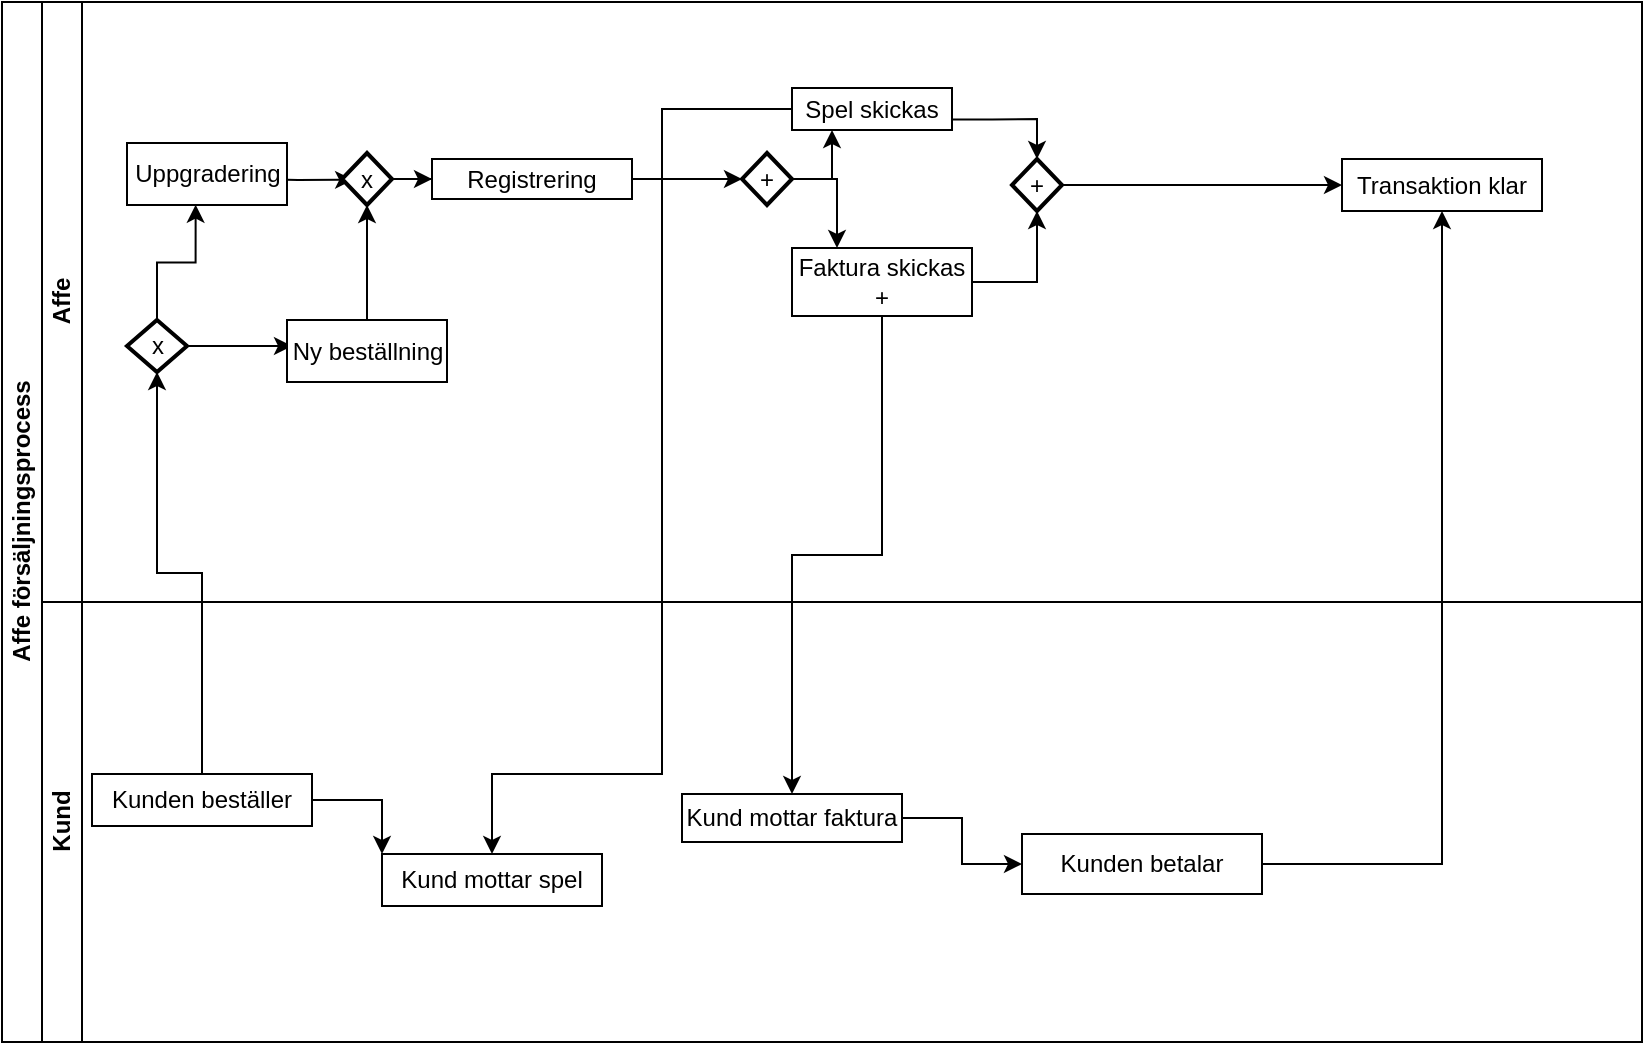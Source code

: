 <mxfile version="24.7.17">
  <diagram id="prtHgNgQTEPvFCAcTncT" name="Page-1">
    <mxGraphModel dx="1853" dy="659" grid="1" gridSize="10" guides="1" tooltips="1" connect="1" arrows="1" fold="1" page="1" pageScale="1" pageWidth="827" pageHeight="1169" math="0" shadow="0">
      <root>
        <mxCell id="0" />
        <mxCell id="1" parent="0" />
        <mxCell id="dNxyNK7c78bLwvsdeMH5-19" value="Affe försäljningsprocess" style="swimlane;html=1;childLayout=stackLayout;resizeParent=1;resizeParentMax=0;horizontal=0;startSize=20;horizontalStack=0;" parent="1" vertex="1">
          <mxGeometry x="-700" y="394" width="820" height="520" as="geometry" />
        </mxCell>
        <mxCell id="dNxyNK7c78bLwvsdeMH5-20" value="Affe" style="swimlane;html=1;startSize=20;horizontal=0;" parent="dNxyNK7c78bLwvsdeMH5-19" vertex="1">
          <mxGeometry x="20" width="800" height="300" as="geometry" />
        </mxCell>
        <mxCell id="jPxzbFxAUlHFV_T5EtKn-10" style="edgeStyle=orthogonalEdgeStyle;rounded=0;orthogonalLoop=1;jettySize=auto;html=1;entryX=0.429;entryY=0.995;entryDx=0;entryDy=0;entryPerimeter=0;" edge="1" parent="dNxyNK7c78bLwvsdeMH5-20" source="jPxzbFxAUlHFV_T5EtKn-9" target="jPxzbFxAUlHFV_T5EtKn-12">
          <mxGeometry relative="1" as="geometry">
            <mxPoint x="65" y="109" as="targetPoint" />
          </mxGeometry>
        </mxCell>
        <mxCell id="jPxzbFxAUlHFV_T5EtKn-11" style="edgeStyle=orthogonalEdgeStyle;rounded=0;orthogonalLoop=1;jettySize=auto;html=1;exitX=1;exitY=0.5;exitDx=0;exitDy=0;exitPerimeter=0;" edge="1" parent="dNxyNK7c78bLwvsdeMH5-20" source="jPxzbFxAUlHFV_T5EtKn-9">
          <mxGeometry relative="1" as="geometry">
            <mxPoint x="125" y="172" as="targetPoint" />
          </mxGeometry>
        </mxCell>
        <mxCell id="jPxzbFxAUlHFV_T5EtKn-9" value="x" style="strokeWidth=2;html=1;shape=mxgraph.flowchart.decision;whiteSpace=wrap;" vertex="1" parent="dNxyNK7c78bLwvsdeMH5-20">
          <mxGeometry x="42.5" y="159" width="30" height="26" as="geometry" />
        </mxCell>
        <mxCell id="jPxzbFxAUlHFV_T5EtKn-17" style="edgeStyle=orthogonalEdgeStyle;rounded=0;orthogonalLoop=1;jettySize=auto;html=1;exitX=1;exitY=0.5;exitDx=0;exitDy=0;entryX=0.223;entryY=0.516;entryDx=0;entryDy=0;entryPerimeter=0;" edge="1" parent="dNxyNK7c78bLwvsdeMH5-20" target="jPxzbFxAUlHFV_T5EtKn-15">
          <mxGeometry relative="1" as="geometry">
            <mxPoint x="135" y="88.154" as="targetPoint" />
            <mxPoint x="105" y="88.5" as="sourcePoint" />
          </mxGeometry>
        </mxCell>
        <mxCell id="jPxzbFxAUlHFV_T5EtKn-12" value="Uppgradering" style="rounded=0;whiteSpace=wrap;html=1;" vertex="1" parent="dNxyNK7c78bLwvsdeMH5-20">
          <mxGeometry x="42.5" y="70.5" width="80" height="31" as="geometry" />
        </mxCell>
        <mxCell id="jPxzbFxAUlHFV_T5EtKn-16" style="edgeStyle=orthogonalEdgeStyle;rounded=0;orthogonalLoop=1;jettySize=auto;html=1;exitX=0.5;exitY=0;exitDx=0;exitDy=0;" edge="1" parent="dNxyNK7c78bLwvsdeMH5-20" source="jPxzbFxAUlHFV_T5EtKn-13" target="jPxzbFxAUlHFV_T5EtKn-15">
          <mxGeometry relative="1" as="geometry" />
        </mxCell>
        <mxCell id="jPxzbFxAUlHFV_T5EtKn-13" value="Ny beställning" style="rounded=0;whiteSpace=wrap;html=1;" vertex="1" parent="dNxyNK7c78bLwvsdeMH5-20">
          <mxGeometry x="122.5" y="159" width="80" height="31" as="geometry" />
        </mxCell>
        <mxCell id="jPxzbFxAUlHFV_T5EtKn-20" value="" style="edgeStyle=orthogonalEdgeStyle;rounded=0;orthogonalLoop=1;jettySize=auto;html=1;" edge="1" parent="dNxyNK7c78bLwvsdeMH5-20" source="jPxzbFxAUlHFV_T5EtKn-15" target="jPxzbFxAUlHFV_T5EtKn-19">
          <mxGeometry relative="1" as="geometry" />
        </mxCell>
        <mxCell id="jPxzbFxAUlHFV_T5EtKn-15" value="x" style="strokeWidth=2;html=1;shape=mxgraph.flowchart.decision;whiteSpace=wrap;" vertex="1" parent="dNxyNK7c78bLwvsdeMH5-20">
          <mxGeometry x="150" y="75.5" width="25" height="26" as="geometry" />
        </mxCell>
        <mxCell id="jPxzbFxAUlHFV_T5EtKn-19" value="Registrering" style="rounded=0;whiteSpace=wrap;html=1;" vertex="1" parent="dNxyNK7c78bLwvsdeMH5-20">
          <mxGeometry x="195" y="78.5" width="100" height="20" as="geometry" />
        </mxCell>
        <mxCell id="jPxzbFxAUlHFV_T5EtKn-27" style="edgeStyle=orthogonalEdgeStyle;rounded=0;orthogonalLoop=1;jettySize=auto;html=1;entryX=0.25;entryY=1;entryDx=0;entryDy=0;" edge="1" parent="dNxyNK7c78bLwvsdeMH5-20" source="jPxzbFxAUlHFV_T5EtKn-22" target="jPxzbFxAUlHFV_T5EtKn-23">
          <mxGeometry relative="1" as="geometry">
            <Array as="points">
              <mxPoint x="395" y="88" />
            </Array>
          </mxGeometry>
        </mxCell>
        <mxCell id="jPxzbFxAUlHFV_T5EtKn-29" style="edgeStyle=orthogonalEdgeStyle;rounded=0;orthogonalLoop=1;jettySize=auto;html=1;entryX=0.25;entryY=0;entryDx=0;entryDy=0;" edge="1" parent="dNxyNK7c78bLwvsdeMH5-20" source="jPxzbFxAUlHFV_T5EtKn-22" target="jPxzbFxAUlHFV_T5EtKn-28">
          <mxGeometry relative="1" as="geometry">
            <Array as="points">
              <mxPoint x="397" y="88" />
            </Array>
          </mxGeometry>
        </mxCell>
        <mxCell id="jPxzbFxAUlHFV_T5EtKn-22" value="+" style="strokeWidth=2;html=1;shape=mxgraph.flowchart.decision;whiteSpace=wrap;" vertex="1" parent="dNxyNK7c78bLwvsdeMH5-20">
          <mxGeometry x="350" y="75.5" width="25" height="26" as="geometry" />
        </mxCell>
        <mxCell id="jPxzbFxAUlHFV_T5EtKn-31" style="edgeStyle=orthogonalEdgeStyle;rounded=0;orthogonalLoop=1;jettySize=auto;html=1;exitX=1;exitY=0.75;exitDx=0;exitDy=0;" edge="1" parent="dNxyNK7c78bLwvsdeMH5-20" source="jPxzbFxAUlHFV_T5EtKn-23" target="jPxzbFxAUlHFV_T5EtKn-30">
          <mxGeometry relative="1" as="geometry" />
        </mxCell>
        <mxCell id="jPxzbFxAUlHFV_T5EtKn-23" value="Spel skickas" style="rounded=0;whiteSpace=wrap;html=1;" vertex="1" parent="dNxyNK7c78bLwvsdeMH5-20">
          <mxGeometry x="375" y="43" width="80" height="21" as="geometry" />
        </mxCell>
        <mxCell id="jPxzbFxAUlHFV_T5EtKn-26" style="edgeStyle=orthogonalEdgeStyle;rounded=0;orthogonalLoop=1;jettySize=auto;html=1;entryX=0;entryY=0.5;entryDx=0;entryDy=0;entryPerimeter=0;" edge="1" parent="dNxyNK7c78bLwvsdeMH5-20" source="jPxzbFxAUlHFV_T5EtKn-19" target="jPxzbFxAUlHFV_T5EtKn-22">
          <mxGeometry relative="1" as="geometry" />
        </mxCell>
        <mxCell id="jPxzbFxAUlHFV_T5EtKn-28" value="&lt;div&gt;Faktura skickas&lt;/div&gt;&lt;div&gt;+&lt;br&gt;&lt;/div&gt;" style="rounded=0;whiteSpace=wrap;html=1;" vertex="1" parent="dNxyNK7c78bLwvsdeMH5-20">
          <mxGeometry x="375" y="123" width="90" height="34" as="geometry" />
        </mxCell>
        <mxCell id="jPxzbFxAUlHFV_T5EtKn-35" style="edgeStyle=orthogonalEdgeStyle;rounded=0;orthogonalLoop=1;jettySize=auto;html=1;exitX=1;exitY=0.5;exitDx=0;exitDy=0;exitPerimeter=0;entryX=0;entryY=0.5;entryDx=0;entryDy=0;" edge="1" parent="dNxyNK7c78bLwvsdeMH5-20" source="jPxzbFxAUlHFV_T5EtKn-30" target="jPxzbFxAUlHFV_T5EtKn-33">
          <mxGeometry relative="1" as="geometry" />
        </mxCell>
        <mxCell id="jPxzbFxAUlHFV_T5EtKn-30" value="+" style="strokeWidth=2;html=1;shape=mxgraph.flowchart.decision;whiteSpace=wrap;" vertex="1" parent="dNxyNK7c78bLwvsdeMH5-20">
          <mxGeometry x="485" y="78.5" width="25" height="26" as="geometry" />
        </mxCell>
        <mxCell id="jPxzbFxAUlHFV_T5EtKn-32" style="edgeStyle=orthogonalEdgeStyle;rounded=0;orthogonalLoop=1;jettySize=auto;html=1;exitX=1;exitY=0.5;exitDx=0;exitDy=0;entryX=0.5;entryY=1;entryDx=0;entryDy=0;entryPerimeter=0;" edge="1" parent="dNxyNK7c78bLwvsdeMH5-20" source="jPxzbFxAUlHFV_T5EtKn-28" target="jPxzbFxAUlHFV_T5EtKn-30">
          <mxGeometry relative="1" as="geometry" />
        </mxCell>
        <mxCell id="jPxzbFxAUlHFV_T5EtKn-33" value="Transaktion klar" style="rounded=0;whiteSpace=wrap;html=1;" vertex="1" parent="dNxyNK7c78bLwvsdeMH5-20">
          <mxGeometry x="650" y="78.5" width="100" height="26" as="geometry" />
        </mxCell>
        <mxCell id="jPxzbFxAUlHFV_T5EtKn-8" style="edgeStyle=orthogonalEdgeStyle;rounded=0;orthogonalLoop=1;jettySize=auto;html=1;exitX=0.5;exitY=0;exitDx=0;exitDy=0;entryX=0.5;entryY=1;entryDx=0;entryDy=0;entryPerimeter=0;" edge="1" parent="dNxyNK7c78bLwvsdeMH5-19" source="jPxzbFxAUlHFV_T5EtKn-7" target="jPxzbFxAUlHFV_T5EtKn-9">
          <mxGeometry relative="1" as="geometry">
            <mxPoint x="129.714" y="276" as="targetPoint" />
          </mxGeometry>
        </mxCell>
        <mxCell id="jPxzbFxAUlHFV_T5EtKn-40" style="edgeStyle=orthogonalEdgeStyle;rounded=0;orthogonalLoop=1;jettySize=auto;html=1;entryX=0.5;entryY=1;entryDx=0;entryDy=0;" edge="1" parent="dNxyNK7c78bLwvsdeMH5-19" source="jPxzbFxAUlHFV_T5EtKn-38" target="jPxzbFxAUlHFV_T5EtKn-33">
          <mxGeometry relative="1" as="geometry" />
        </mxCell>
        <mxCell id="jPxzbFxAUlHFV_T5EtKn-42" value="" style="edgeStyle=orthogonalEdgeStyle;rounded=0;orthogonalLoop=1;jettySize=auto;html=1;" edge="1" parent="dNxyNK7c78bLwvsdeMH5-19" source="jPxzbFxAUlHFV_T5EtKn-28" target="jPxzbFxAUlHFV_T5EtKn-41">
          <mxGeometry relative="1" as="geometry" />
        </mxCell>
        <mxCell id="jPxzbFxAUlHFV_T5EtKn-47" value="" style="edgeStyle=orthogonalEdgeStyle;rounded=0;orthogonalLoop=1;jettySize=auto;html=1;" edge="1" parent="dNxyNK7c78bLwvsdeMH5-19" source="jPxzbFxAUlHFV_T5EtKn-23" target="jPxzbFxAUlHFV_T5EtKn-46">
          <mxGeometry relative="1" as="geometry">
            <Array as="points">
              <mxPoint x="330" y="53" />
              <mxPoint x="330" y="386" />
            </Array>
          </mxGeometry>
        </mxCell>
        <mxCell id="dNxyNK7c78bLwvsdeMH5-21" value="Kund" style="swimlane;html=1;startSize=20;horizontal=0;" parent="dNxyNK7c78bLwvsdeMH5-19" vertex="1">
          <mxGeometry x="20" y="300" width="800" height="220" as="geometry" />
        </mxCell>
        <mxCell id="jPxzbFxAUlHFV_T5EtKn-48" style="edgeStyle=orthogonalEdgeStyle;rounded=0;orthogonalLoop=1;jettySize=auto;html=1;entryX=0;entryY=0;entryDx=0;entryDy=0;" edge="1" parent="dNxyNK7c78bLwvsdeMH5-21" source="jPxzbFxAUlHFV_T5EtKn-7" target="jPxzbFxAUlHFV_T5EtKn-46">
          <mxGeometry relative="1" as="geometry" />
        </mxCell>
        <mxCell id="jPxzbFxAUlHFV_T5EtKn-7" value="Kunden beställer" style="rounded=0;whiteSpace=wrap;html=1;" vertex="1" parent="dNxyNK7c78bLwvsdeMH5-21">
          <mxGeometry x="25" y="86" width="110" height="26" as="geometry" />
        </mxCell>
        <mxCell id="jPxzbFxAUlHFV_T5EtKn-38" value="Kunden betalar" style="whiteSpace=wrap;html=1;rounded=0;" vertex="1" parent="dNxyNK7c78bLwvsdeMH5-21">
          <mxGeometry x="490" y="116" width="120" height="30" as="geometry" />
        </mxCell>
        <mxCell id="jPxzbFxAUlHFV_T5EtKn-43" style="edgeStyle=orthogonalEdgeStyle;rounded=0;orthogonalLoop=1;jettySize=auto;html=1;entryX=0;entryY=0.5;entryDx=0;entryDy=0;" edge="1" parent="dNxyNK7c78bLwvsdeMH5-21" source="jPxzbFxAUlHFV_T5EtKn-41" target="jPxzbFxAUlHFV_T5EtKn-38">
          <mxGeometry relative="1" as="geometry" />
        </mxCell>
        <mxCell id="jPxzbFxAUlHFV_T5EtKn-41" value="Kund mottar faktura" style="whiteSpace=wrap;html=1;rounded=0;" vertex="1" parent="dNxyNK7c78bLwvsdeMH5-21">
          <mxGeometry x="320" y="96" width="110" height="24" as="geometry" />
        </mxCell>
        <mxCell id="jPxzbFxAUlHFV_T5EtKn-46" value="Kund mottar spel" style="whiteSpace=wrap;html=1;rounded=0;" vertex="1" parent="dNxyNK7c78bLwvsdeMH5-21">
          <mxGeometry x="170" y="126" width="110" height="26" as="geometry" />
        </mxCell>
      </root>
    </mxGraphModel>
  </diagram>
</mxfile>
